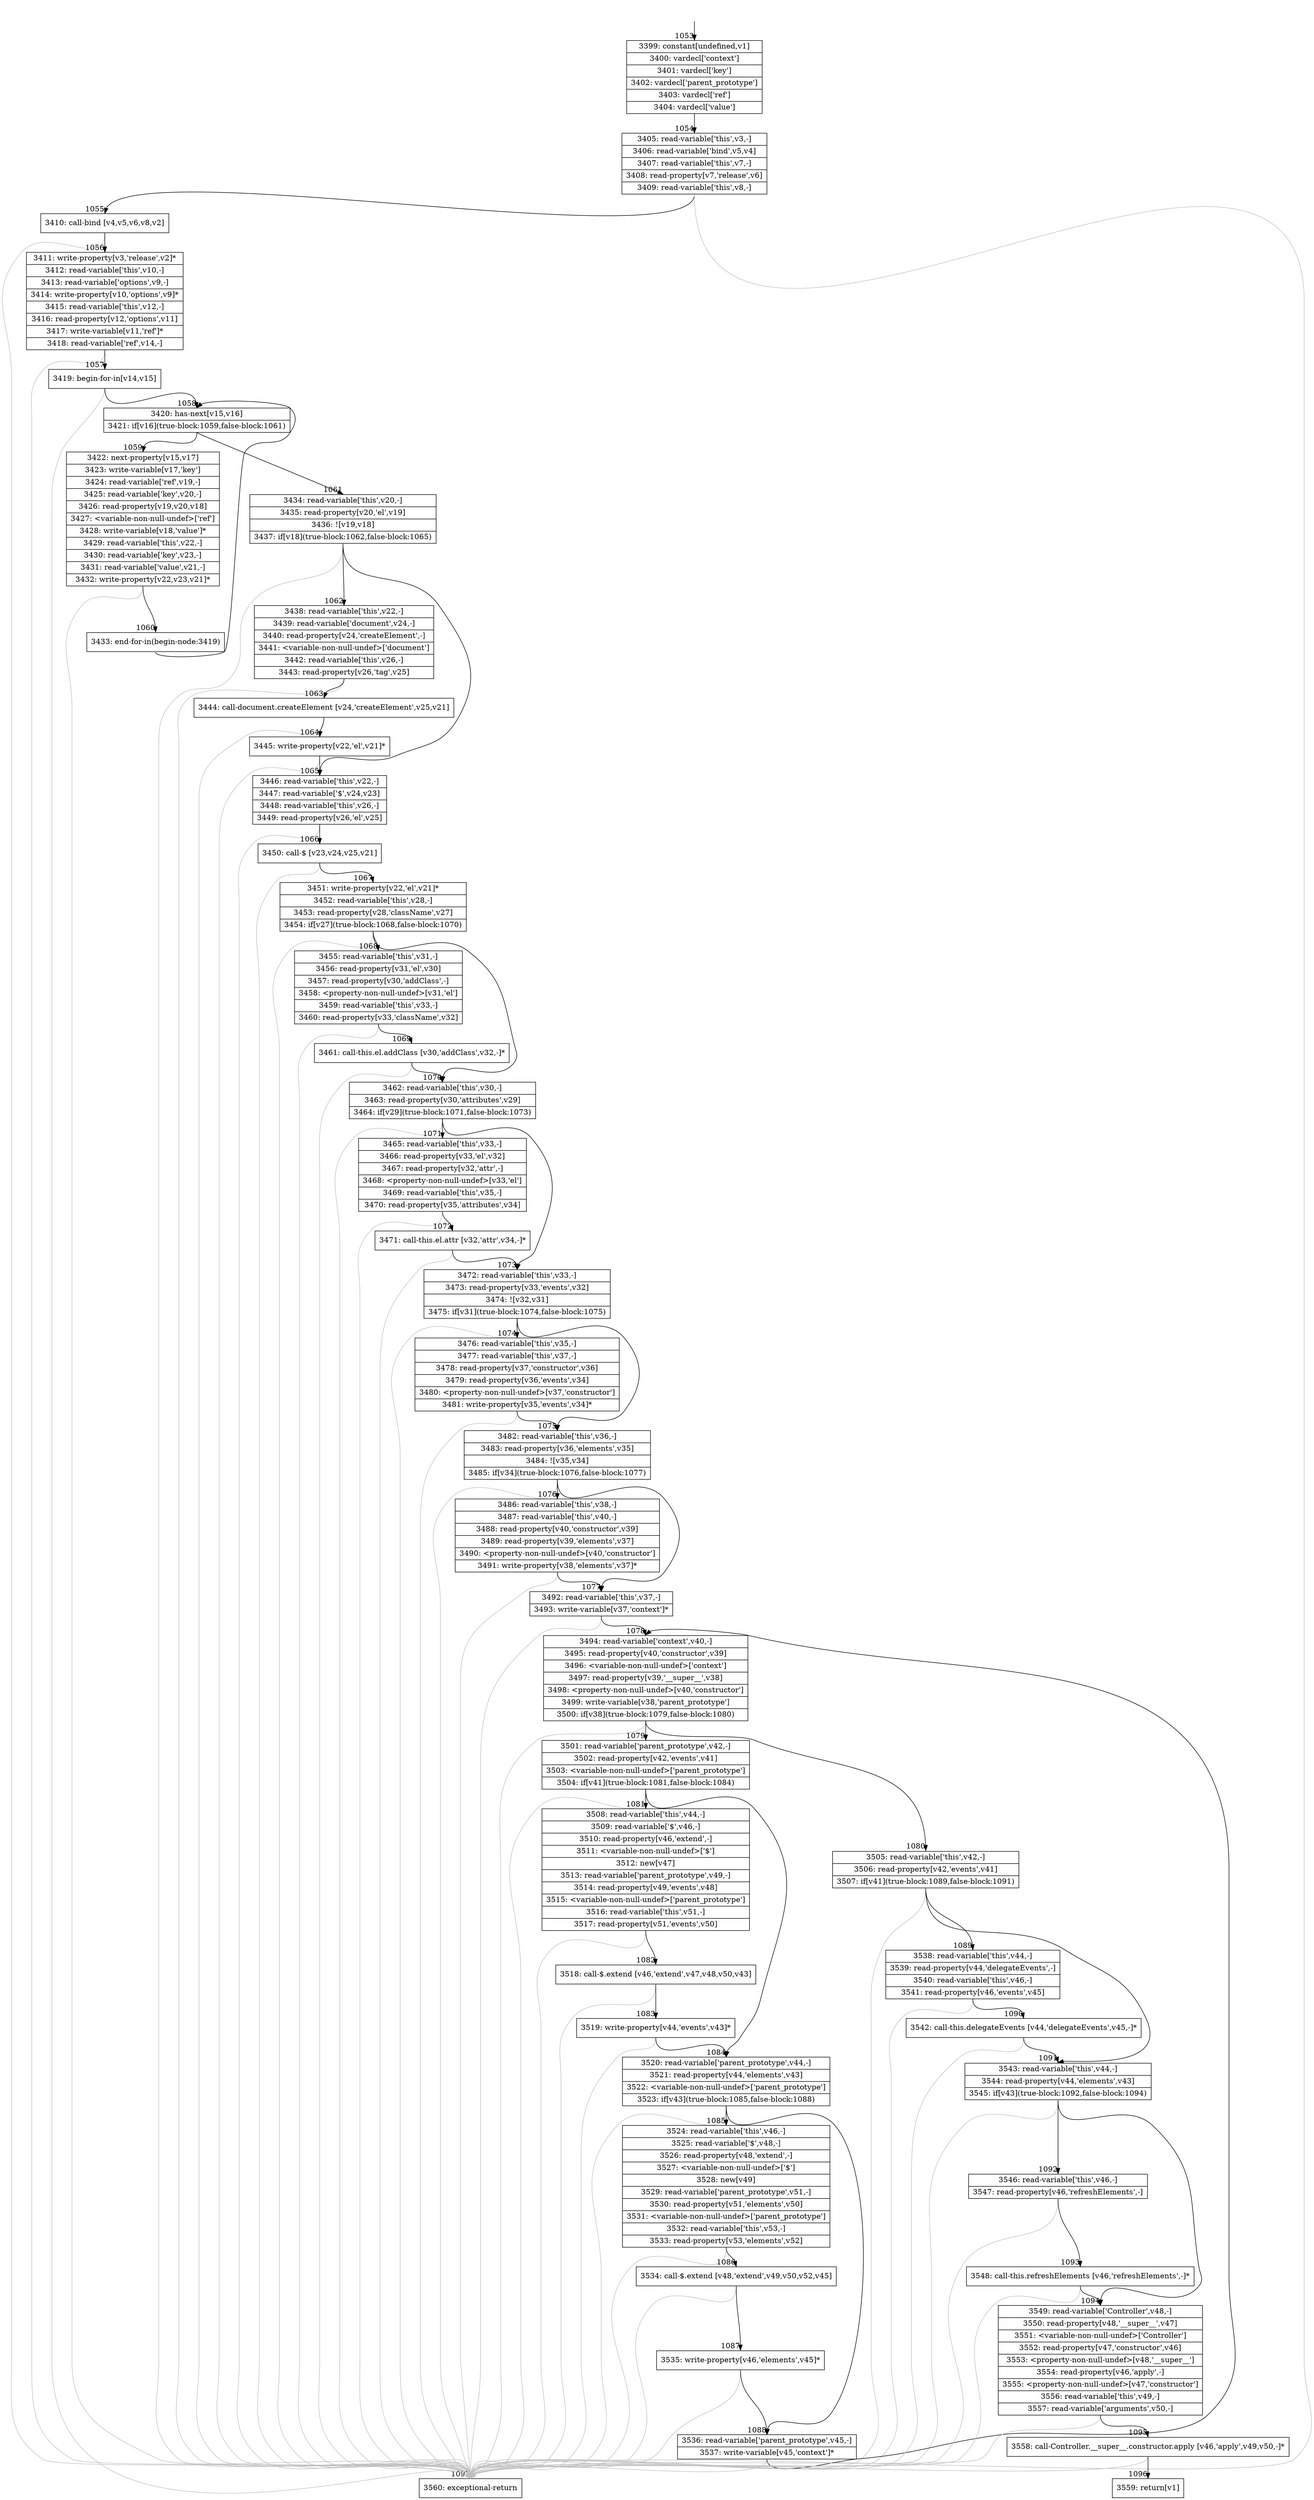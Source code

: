 digraph {
rankdir="TD"
BB_entry90[shape=none,label=""];
BB_entry90 -> BB1053 [tailport=s, headport=n, headlabel="    1053"]
BB1053 [shape=record label="{3399: constant[undefined,v1]|3400: vardecl['context']|3401: vardecl['key']|3402: vardecl['parent_prototype']|3403: vardecl['ref']|3404: vardecl['value']}" ] 
BB1053 -> BB1054 [tailport=s, headport=n, headlabel="      1054"]
BB1054 [shape=record label="{3405: read-variable['this',v3,-]|3406: read-variable['bind',v5,v4]|3407: read-variable['this',v7,-]|3408: read-property[v7,'release',v6]|3409: read-variable['this',v8,-]}" ] 
BB1054 -> BB1055 [tailport=s, headport=n, headlabel="      1055"]
BB1054 -> BB1097 [tailport=s, headport=n, color=gray, headlabel="      1097"]
BB1055 [shape=record label="{3410: call-bind [v4,v5,v6,v8,v2]}" ] 
BB1055 -> BB1056 [tailport=s, headport=n, headlabel="      1056"]
BB1055 -> BB1097 [tailport=s, headport=n, color=gray]
BB1056 [shape=record label="{3411: write-property[v3,'release',v2]*|3412: read-variable['this',v10,-]|3413: read-variable['options',v9,-]|3414: write-property[v10,'options',v9]*|3415: read-variable['this',v12,-]|3416: read-property[v12,'options',v11]|3417: write-variable[v11,'ref']*|3418: read-variable['ref',v14,-]}" ] 
BB1056 -> BB1057 [tailport=s, headport=n, headlabel="      1057"]
BB1056 -> BB1097 [tailport=s, headport=n, color=gray]
BB1057 [shape=record label="{3419: begin-for-in[v14,v15]}" ] 
BB1057 -> BB1058 [tailport=s, headport=n, headlabel="      1058"]
BB1057 -> BB1097 [tailport=s, headport=n, color=gray]
BB1058 [shape=record label="{3420: has-next[v15,v16]|3421: if[v16](true-block:1059,false-block:1061)}" ] 
BB1058 -> BB1059 [tailport=s, headport=n, headlabel="      1059"]
BB1058 -> BB1061 [tailport=s, headport=n, headlabel="      1061"]
BB1059 [shape=record label="{3422: next-property[v15,v17]|3423: write-variable[v17,'key']|3424: read-variable['ref',v19,-]|3425: read-variable['key',v20,-]|3426: read-property[v19,v20,v18]|3427: \<variable-non-null-undef\>['ref']|3428: write-variable[v18,'value']*|3429: read-variable['this',v22,-]|3430: read-variable['key',v23,-]|3431: read-variable['value',v21,-]|3432: write-property[v22,v23,v21]*}" ] 
BB1059 -> BB1060 [tailport=s, headport=n, headlabel="      1060"]
BB1059 -> BB1097 [tailport=s, headport=n, color=gray]
BB1060 [shape=record label="{3433: end-for-in(begin-node:3419)}" ] 
BB1060 -> BB1058 [tailport=s, headport=n]
BB1061 [shape=record label="{3434: read-variable['this',v20,-]|3435: read-property[v20,'el',v19]|3436: ![v19,v18]|3437: if[v18](true-block:1062,false-block:1065)}" ] 
BB1061 -> BB1062 [tailport=s, headport=n, headlabel="      1062"]
BB1061 -> BB1065 [tailport=s, headport=n, headlabel="      1065"]
BB1061 -> BB1097 [tailport=s, headport=n, color=gray]
BB1062 [shape=record label="{3438: read-variable['this',v22,-]|3439: read-variable['document',v24,-]|3440: read-property[v24,'createElement',-]|3441: \<variable-non-null-undef\>['document']|3442: read-variable['this',v26,-]|3443: read-property[v26,'tag',v25]}" ] 
BB1062 -> BB1063 [tailport=s, headport=n, headlabel="      1063"]
BB1062 -> BB1097 [tailport=s, headport=n, color=gray]
BB1063 [shape=record label="{3444: call-document.createElement [v24,'createElement',v25,v21]}" ] 
BB1063 -> BB1064 [tailport=s, headport=n, headlabel="      1064"]
BB1063 -> BB1097 [tailport=s, headport=n, color=gray]
BB1064 [shape=record label="{3445: write-property[v22,'el',v21]*}" ] 
BB1064 -> BB1065 [tailport=s, headport=n]
BB1064 -> BB1097 [tailport=s, headport=n, color=gray]
BB1065 [shape=record label="{3446: read-variable['this',v22,-]|3447: read-variable['$',v24,v23]|3448: read-variable['this',v26,-]|3449: read-property[v26,'el',v25]}" ] 
BB1065 -> BB1066 [tailport=s, headport=n, headlabel="      1066"]
BB1065 -> BB1097 [tailport=s, headport=n, color=gray]
BB1066 [shape=record label="{3450: call-$ [v23,v24,v25,v21]}" ] 
BB1066 -> BB1067 [tailport=s, headport=n, headlabel="      1067"]
BB1066 -> BB1097 [tailport=s, headport=n, color=gray]
BB1067 [shape=record label="{3451: write-property[v22,'el',v21]*|3452: read-variable['this',v28,-]|3453: read-property[v28,'className',v27]|3454: if[v27](true-block:1068,false-block:1070)}" ] 
BB1067 -> BB1068 [tailport=s, headport=n, headlabel="      1068"]
BB1067 -> BB1070 [tailport=s, headport=n, headlabel="      1070"]
BB1067 -> BB1097 [tailport=s, headport=n, color=gray]
BB1068 [shape=record label="{3455: read-variable['this',v31,-]|3456: read-property[v31,'el',v30]|3457: read-property[v30,'addClass',-]|3458: \<property-non-null-undef\>[v31,'el']|3459: read-variable['this',v33,-]|3460: read-property[v33,'className',v32]}" ] 
BB1068 -> BB1069 [tailport=s, headport=n, headlabel="      1069"]
BB1068 -> BB1097 [tailport=s, headport=n, color=gray]
BB1069 [shape=record label="{3461: call-this.el.addClass [v30,'addClass',v32,-]*}" ] 
BB1069 -> BB1070 [tailport=s, headport=n]
BB1069 -> BB1097 [tailport=s, headport=n, color=gray]
BB1070 [shape=record label="{3462: read-variable['this',v30,-]|3463: read-property[v30,'attributes',v29]|3464: if[v29](true-block:1071,false-block:1073)}" ] 
BB1070 -> BB1071 [tailport=s, headport=n, headlabel="      1071"]
BB1070 -> BB1073 [tailport=s, headport=n, headlabel="      1073"]
BB1070 -> BB1097 [tailport=s, headport=n, color=gray]
BB1071 [shape=record label="{3465: read-variable['this',v33,-]|3466: read-property[v33,'el',v32]|3467: read-property[v32,'attr',-]|3468: \<property-non-null-undef\>[v33,'el']|3469: read-variable['this',v35,-]|3470: read-property[v35,'attributes',v34]}" ] 
BB1071 -> BB1072 [tailport=s, headport=n, headlabel="      1072"]
BB1071 -> BB1097 [tailport=s, headport=n, color=gray]
BB1072 [shape=record label="{3471: call-this.el.attr [v32,'attr',v34,-]*}" ] 
BB1072 -> BB1073 [tailport=s, headport=n]
BB1072 -> BB1097 [tailport=s, headport=n, color=gray]
BB1073 [shape=record label="{3472: read-variable['this',v33,-]|3473: read-property[v33,'events',v32]|3474: ![v32,v31]|3475: if[v31](true-block:1074,false-block:1075)}" ] 
BB1073 -> BB1074 [tailport=s, headport=n, headlabel="      1074"]
BB1073 -> BB1075 [tailport=s, headport=n, headlabel="      1075"]
BB1073 -> BB1097 [tailport=s, headport=n, color=gray]
BB1074 [shape=record label="{3476: read-variable['this',v35,-]|3477: read-variable['this',v37,-]|3478: read-property[v37,'constructor',v36]|3479: read-property[v36,'events',v34]|3480: \<property-non-null-undef\>[v37,'constructor']|3481: write-property[v35,'events',v34]*}" ] 
BB1074 -> BB1075 [tailport=s, headport=n]
BB1074 -> BB1097 [tailport=s, headport=n, color=gray]
BB1075 [shape=record label="{3482: read-variable['this',v36,-]|3483: read-property[v36,'elements',v35]|3484: ![v35,v34]|3485: if[v34](true-block:1076,false-block:1077)}" ] 
BB1075 -> BB1076 [tailport=s, headport=n, headlabel="      1076"]
BB1075 -> BB1077 [tailport=s, headport=n, headlabel="      1077"]
BB1075 -> BB1097 [tailport=s, headport=n, color=gray]
BB1076 [shape=record label="{3486: read-variable['this',v38,-]|3487: read-variable['this',v40,-]|3488: read-property[v40,'constructor',v39]|3489: read-property[v39,'elements',v37]|3490: \<property-non-null-undef\>[v40,'constructor']|3491: write-property[v38,'elements',v37]*}" ] 
BB1076 -> BB1077 [tailport=s, headport=n]
BB1076 -> BB1097 [tailport=s, headport=n, color=gray]
BB1077 [shape=record label="{3492: read-variable['this',v37,-]|3493: write-variable[v37,'context']*}" ] 
BB1077 -> BB1078 [tailport=s, headport=n, headlabel="      1078"]
BB1077 -> BB1097 [tailport=s, headport=n, color=gray]
BB1078 [shape=record label="{3494: read-variable['context',v40,-]|3495: read-property[v40,'constructor',v39]|3496: \<variable-non-null-undef\>['context']|3497: read-property[v39,'__super__',v38]|3498: \<property-non-null-undef\>[v40,'constructor']|3499: write-variable[v38,'parent_prototype']|3500: if[v38](true-block:1079,false-block:1080)}" ] 
BB1078 -> BB1079 [tailport=s, headport=n, headlabel="      1079"]
BB1078 -> BB1080 [tailport=s, headport=n, headlabel="      1080"]
BB1078 -> BB1097 [tailport=s, headport=n, color=gray]
BB1079 [shape=record label="{3501: read-variable['parent_prototype',v42,-]|3502: read-property[v42,'events',v41]|3503: \<variable-non-null-undef\>['parent_prototype']|3504: if[v41](true-block:1081,false-block:1084)}" ] 
BB1079 -> BB1081 [tailport=s, headport=n, headlabel="      1081"]
BB1079 -> BB1084 [tailport=s, headport=n, headlabel="      1084"]
BB1079 -> BB1097 [tailport=s, headport=n, color=gray]
BB1080 [shape=record label="{3505: read-variable['this',v42,-]|3506: read-property[v42,'events',v41]|3507: if[v41](true-block:1089,false-block:1091)}" ] 
BB1080 -> BB1089 [tailport=s, headport=n, headlabel="      1089"]
BB1080 -> BB1091 [tailport=s, headport=n, headlabel="      1091"]
BB1080 -> BB1097 [tailport=s, headport=n, color=gray]
BB1081 [shape=record label="{3508: read-variable['this',v44,-]|3509: read-variable['$',v46,-]|3510: read-property[v46,'extend',-]|3511: \<variable-non-null-undef\>['$']|3512: new[v47]|3513: read-variable['parent_prototype',v49,-]|3514: read-property[v49,'events',v48]|3515: \<variable-non-null-undef\>['parent_prototype']|3516: read-variable['this',v51,-]|3517: read-property[v51,'events',v50]}" ] 
BB1081 -> BB1082 [tailport=s, headport=n, headlabel="      1082"]
BB1081 -> BB1097 [tailport=s, headport=n, color=gray]
BB1082 [shape=record label="{3518: call-$.extend [v46,'extend',v47,v48,v50,v43]}" ] 
BB1082 -> BB1083 [tailport=s, headport=n, headlabel="      1083"]
BB1082 -> BB1097 [tailport=s, headport=n, color=gray]
BB1083 [shape=record label="{3519: write-property[v44,'events',v43]*}" ] 
BB1083 -> BB1084 [tailport=s, headport=n]
BB1083 -> BB1097 [tailport=s, headport=n, color=gray]
BB1084 [shape=record label="{3520: read-variable['parent_prototype',v44,-]|3521: read-property[v44,'elements',v43]|3522: \<variable-non-null-undef\>['parent_prototype']|3523: if[v43](true-block:1085,false-block:1088)}" ] 
BB1084 -> BB1085 [tailport=s, headport=n, headlabel="      1085"]
BB1084 -> BB1088 [tailport=s, headport=n, headlabel="      1088"]
BB1084 -> BB1097 [tailport=s, headport=n, color=gray]
BB1085 [shape=record label="{3524: read-variable['this',v46,-]|3525: read-variable['$',v48,-]|3526: read-property[v48,'extend',-]|3527: \<variable-non-null-undef\>['$']|3528: new[v49]|3529: read-variable['parent_prototype',v51,-]|3530: read-property[v51,'elements',v50]|3531: \<variable-non-null-undef\>['parent_prototype']|3532: read-variable['this',v53,-]|3533: read-property[v53,'elements',v52]}" ] 
BB1085 -> BB1086 [tailport=s, headport=n, headlabel="      1086"]
BB1085 -> BB1097 [tailport=s, headport=n, color=gray]
BB1086 [shape=record label="{3534: call-$.extend [v48,'extend',v49,v50,v52,v45]}" ] 
BB1086 -> BB1087 [tailport=s, headport=n, headlabel="      1087"]
BB1086 -> BB1097 [tailport=s, headport=n, color=gray]
BB1087 [shape=record label="{3535: write-property[v46,'elements',v45]*}" ] 
BB1087 -> BB1088 [tailport=s, headport=n]
BB1087 -> BB1097 [tailport=s, headport=n, color=gray]
BB1088 [shape=record label="{3536: read-variable['parent_prototype',v45,-]|3537: write-variable[v45,'context']*}" ] 
BB1088 -> BB1078 [tailport=s, headport=n]
BB1088 -> BB1097 [tailport=s, headport=n, color=gray]
BB1089 [shape=record label="{3538: read-variable['this',v44,-]|3539: read-property[v44,'delegateEvents',-]|3540: read-variable['this',v46,-]|3541: read-property[v46,'events',v45]}" ] 
BB1089 -> BB1090 [tailport=s, headport=n, headlabel="      1090"]
BB1089 -> BB1097 [tailport=s, headport=n, color=gray]
BB1090 [shape=record label="{3542: call-this.delegateEvents [v44,'delegateEvents',v45,-]*}" ] 
BB1090 -> BB1091 [tailport=s, headport=n]
BB1090 -> BB1097 [tailport=s, headport=n, color=gray]
BB1091 [shape=record label="{3543: read-variable['this',v44,-]|3544: read-property[v44,'elements',v43]|3545: if[v43](true-block:1092,false-block:1094)}" ] 
BB1091 -> BB1092 [tailport=s, headport=n, headlabel="      1092"]
BB1091 -> BB1094 [tailport=s, headport=n, headlabel="      1094"]
BB1091 -> BB1097 [tailport=s, headport=n, color=gray]
BB1092 [shape=record label="{3546: read-variable['this',v46,-]|3547: read-property[v46,'refreshElements',-]}" ] 
BB1092 -> BB1093 [tailport=s, headport=n, headlabel="      1093"]
BB1092 -> BB1097 [tailport=s, headport=n, color=gray]
BB1093 [shape=record label="{3548: call-this.refreshElements [v46,'refreshElements',-]*}" ] 
BB1093 -> BB1094 [tailport=s, headport=n]
BB1093 -> BB1097 [tailport=s, headport=n, color=gray]
BB1094 [shape=record label="{3549: read-variable['Controller',v48,-]|3550: read-property[v48,'__super__',v47]|3551: \<variable-non-null-undef\>['Controller']|3552: read-property[v47,'constructor',v46]|3553: \<property-non-null-undef\>[v48,'__super__']|3554: read-property[v46,'apply',-]|3555: \<property-non-null-undef\>[v47,'constructor']|3556: read-variable['this',v49,-]|3557: read-variable['arguments',v50,-]}" ] 
BB1094 -> BB1095 [tailport=s, headport=n, headlabel="      1095"]
BB1094 -> BB1097 [tailport=s, headport=n, color=gray]
BB1095 [shape=record label="{3558: call-Controller.__super__.constructor.apply [v46,'apply',v49,v50,-]*}" ] 
BB1095 -> BB1096 [tailport=s, headport=n, headlabel="      1096"]
BB1095 -> BB1097 [tailport=s, headport=n, color=gray]
BB1096 [shape=record label="{3559: return[v1]}" ] 
BB1097 [shape=record label="{3560: exceptional-return}" ] 
//#$~ 929
}
